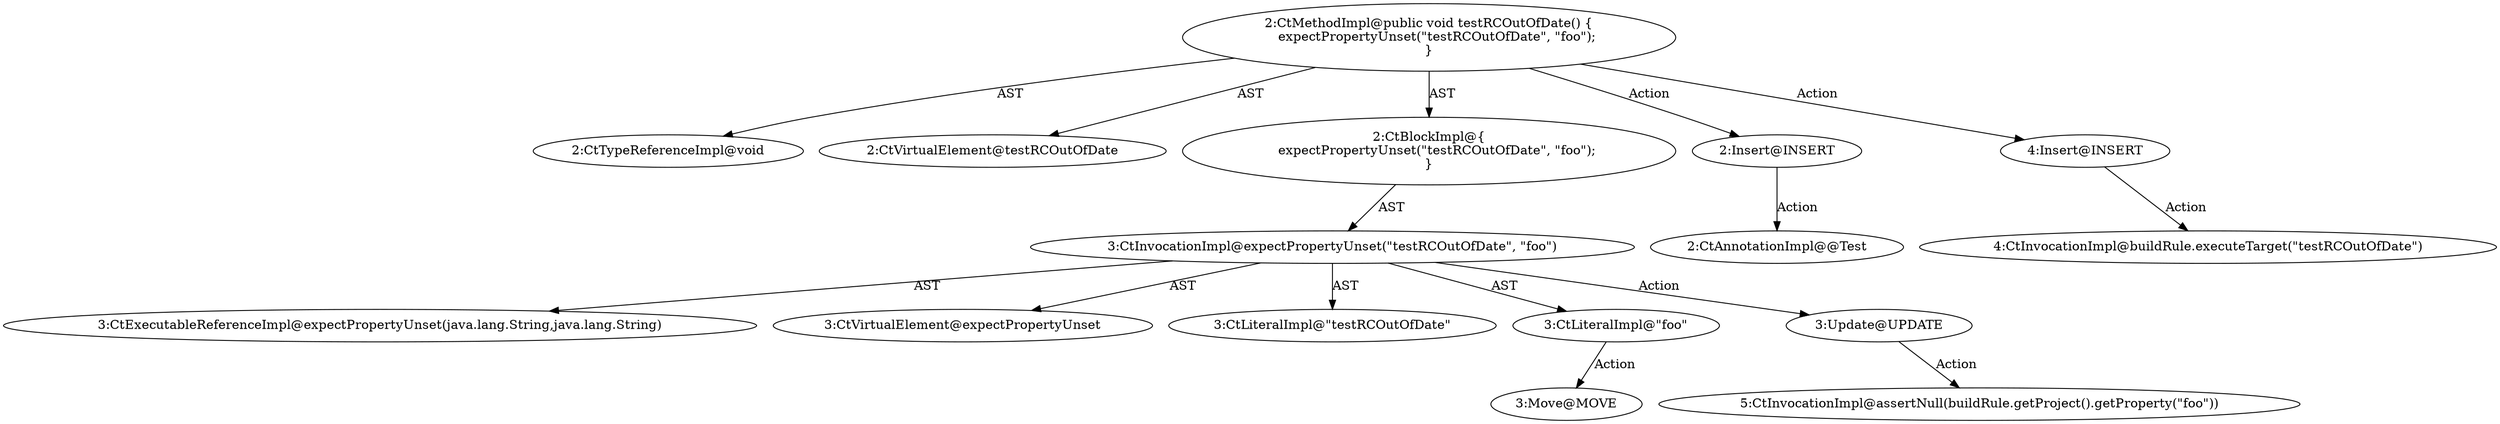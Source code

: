 digraph "testRCOutOfDate#?" {
0 [label="2:CtTypeReferenceImpl@void" shape=ellipse]
1 [label="2:CtVirtualElement@testRCOutOfDate" shape=ellipse]
2 [label="3:CtExecutableReferenceImpl@expectPropertyUnset(java.lang.String,java.lang.String)" shape=ellipse]
3 [label="3:CtVirtualElement@expectPropertyUnset" shape=ellipse]
4 [label="3:CtLiteralImpl@\"testRCOutOfDate\"" shape=ellipse]
5 [label="3:CtLiteralImpl@\"foo\"" shape=ellipse]
6 [label="3:CtInvocationImpl@expectPropertyUnset(\"testRCOutOfDate\", \"foo\")" shape=ellipse]
7 [label="2:CtBlockImpl@\{
    expectPropertyUnset(\"testRCOutOfDate\", \"foo\");
\}" shape=ellipse]
8 [label="2:CtMethodImpl@public void testRCOutOfDate() \{
    expectPropertyUnset(\"testRCOutOfDate\", \"foo\");
\}" shape=ellipse]
9 [label="3:Update@UPDATE" shape=ellipse]
10 [label="5:CtInvocationImpl@assertNull(buildRule.getProject().getProperty(\"foo\"))" shape=ellipse]
11 [label="2:Insert@INSERT" shape=ellipse]
12 [label="2:CtAnnotationImpl@@Test" shape=ellipse]
13 [label="4:Insert@INSERT" shape=ellipse]
14 [label="4:CtInvocationImpl@buildRule.executeTarget(\"testRCOutOfDate\")" shape=ellipse]
15 [label="3:Move@MOVE" shape=ellipse]
5 -> 15 [label="Action"];
6 -> 3 [label="AST"];
6 -> 2 [label="AST"];
6 -> 4 [label="AST"];
6 -> 5 [label="AST"];
6 -> 9 [label="Action"];
7 -> 6 [label="AST"];
8 -> 1 [label="AST"];
8 -> 0 [label="AST"];
8 -> 7 [label="AST"];
8 -> 11 [label="Action"];
8 -> 13 [label="Action"];
9 -> 10 [label="Action"];
11 -> 12 [label="Action"];
13 -> 14 [label="Action"];
}